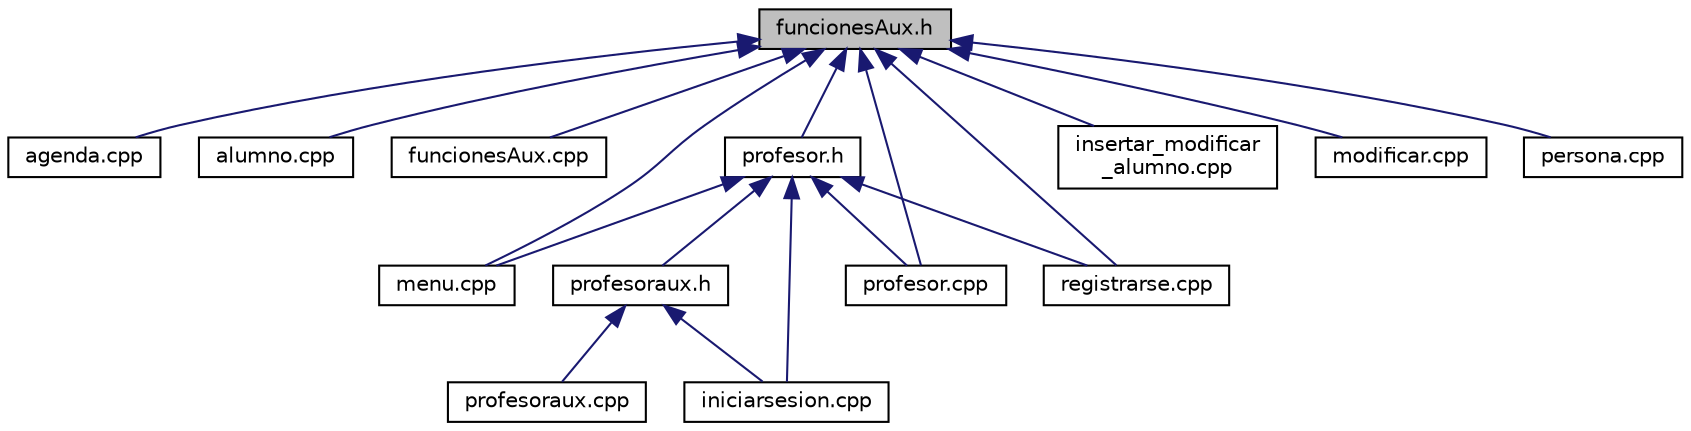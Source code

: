 digraph "funcionesAux.h"
{
  edge [fontname="Helvetica",fontsize="10",labelfontname="Helvetica",labelfontsize="10"];
  node [fontname="Helvetica",fontsize="10",shape=record];
  Node9 [label="funcionesAux.h",height=0.2,width=0.4,color="black", fillcolor="grey75", style="filled", fontcolor="black"];
  Node9 -> Node10 [dir="back",color="midnightblue",fontsize="10",style="solid",fontname="Helvetica"];
  Node10 [label="agenda.cpp",height=0.2,width=0.4,color="black", fillcolor="white", style="filled",URL="$agenda_8cpp.html",tooltip="Archivo con los métodos de la clase Agenda implementados. "];
  Node9 -> Node11 [dir="back",color="midnightblue",fontsize="10",style="solid",fontname="Helvetica"];
  Node11 [label="alumno.cpp",height=0.2,width=0.4,color="black", fillcolor="white", style="filled",URL="$alumno_8cpp.html",tooltip="Archivo con los métodos de la clase Alumno implementados. "];
  Node9 -> Node12 [dir="back",color="midnightblue",fontsize="10",style="solid",fontname="Helvetica"];
  Node12 [label="funcionesAux.cpp",height=0.2,width=0.4,color="black", fillcolor="white", style="filled",URL="$funcionesAux_8cpp.html",tooltip="Archivo con las funciones auxiliares implementadas. "];
  Node9 -> Node13 [dir="back",color="midnightblue",fontsize="10",style="solid",fontname="Helvetica"];
  Node13 [label="profesor.h",height=0.2,width=0.4,color="black", fillcolor="white", style="filled",URL="$profesor_8h.html",tooltip="Archivo que contiene la clase Profesor que utilizará la clase Agenda. "];
  Node13 -> Node14 [dir="back",color="midnightblue",fontsize="10",style="solid",fontname="Helvetica"];
  Node14 [label="iniciarsesion.cpp",height=0.2,width=0.4,color="black", fillcolor="white", style="filled",URL="$iniciarsesion_8cpp_source.html"];
  Node13 -> Node15 [dir="back",color="midnightblue",fontsize="10",style="solid",fontname="Helvetica"];
  Node15 [label="profesoraux.h",height=0.2,width=0.4,color="black", fillcolor="white", style="filled",URL="$profesoraux_8h_source.html"];
  Node15 -> Node14 [dir="back",color="midnightblue",fontsize="10",style="solid",fontname="Helvetica"];
  Node15 -> Node16 [dir="back",color="midnightblue",fontsize="10",style="solid",fontname="Helvetica"];
  Node16 [label="profesoraux.cpp",height=0.2,width=0.4,color="black", fillcolor="white", style="filled",URL="$profesoraux_8cpp_source.html"];
  Node13 -> Node17 [dir="back",color="midnightblue",fontsize="10",style="solid",fontname="Helvetica"];
  Node17 [label="menu.cpp",height=0.2,width=0.4,color="black", fillcolor="white", style="filled",URL="$menu_8cpp_source.html"];
  Node13 -> Node18 [dir="back",color="midnightblue",fontsize="10",style="solid",fontname="Helvetica"];
  Node18 [label="profesor.cpp",height=0.2,width=0.4,color="black", fillcolor="white", style="filled",URL="$profesor_8cpp.html",tooltip="Archivo con los métodos de la clase Profesor implementados. "];
  Node13 -> Node19 [dir="back",color="midnightblue",fontsize="10",style="solid",fontname="Helvetica"];
  Node19 [label="registrarse.cpp",height=0.2,width=0.4,color="black", fillcolor="white", style="filled",URL="$registrarse_8cpp_source.html"];
  Node9 -> Node20 [dir="back",color="midnightblue",fontsize="10",style="solid",fontname="Helvetica"];
  Node20 [label="insertar_modificar\l_alumno.cpp",height=0.2,width=0.4,color="black", fillcolor="white", style="filled",URL="$insertar__modificar__alumno_8cpp_source.html"];
  Node9 -> Node17 [dir="back",color="midnightblue",fontsize="10",style="solid",fontname="Helvetica"];
  Node9 -> Node21 [dir="back",color="midnightblue",fontsize="10",style="solid",fontname="Helvetica"];
  Node21 [label="modificar.cpp",height=0.2,width=0.4,color="black", fillcolor="white", style="filled",URL="$modificar_8cpp_source.html"];
  Node9 -> Node22 [dir="back",color="midnightblue",fontsize="10",style="solid",fontname="Helvetica"];
  Node22 [label="persona.cpp",height=0.2,width=0.4,color="black", fillcolor="white", style="filled",URL="$persona_8cpp.html",tooltip="Archivo con los métodos de la clase Persona implementados. "];
  Node9 -> Node18 [dir="back",color="midnightblue",fontsize="10",style="solid",fontname="Helvetica"];
  Node9 -> Node19 [dir="back",color="midnightblue",fontsize="10",style="solid",fontname="Helvetica"];
}
